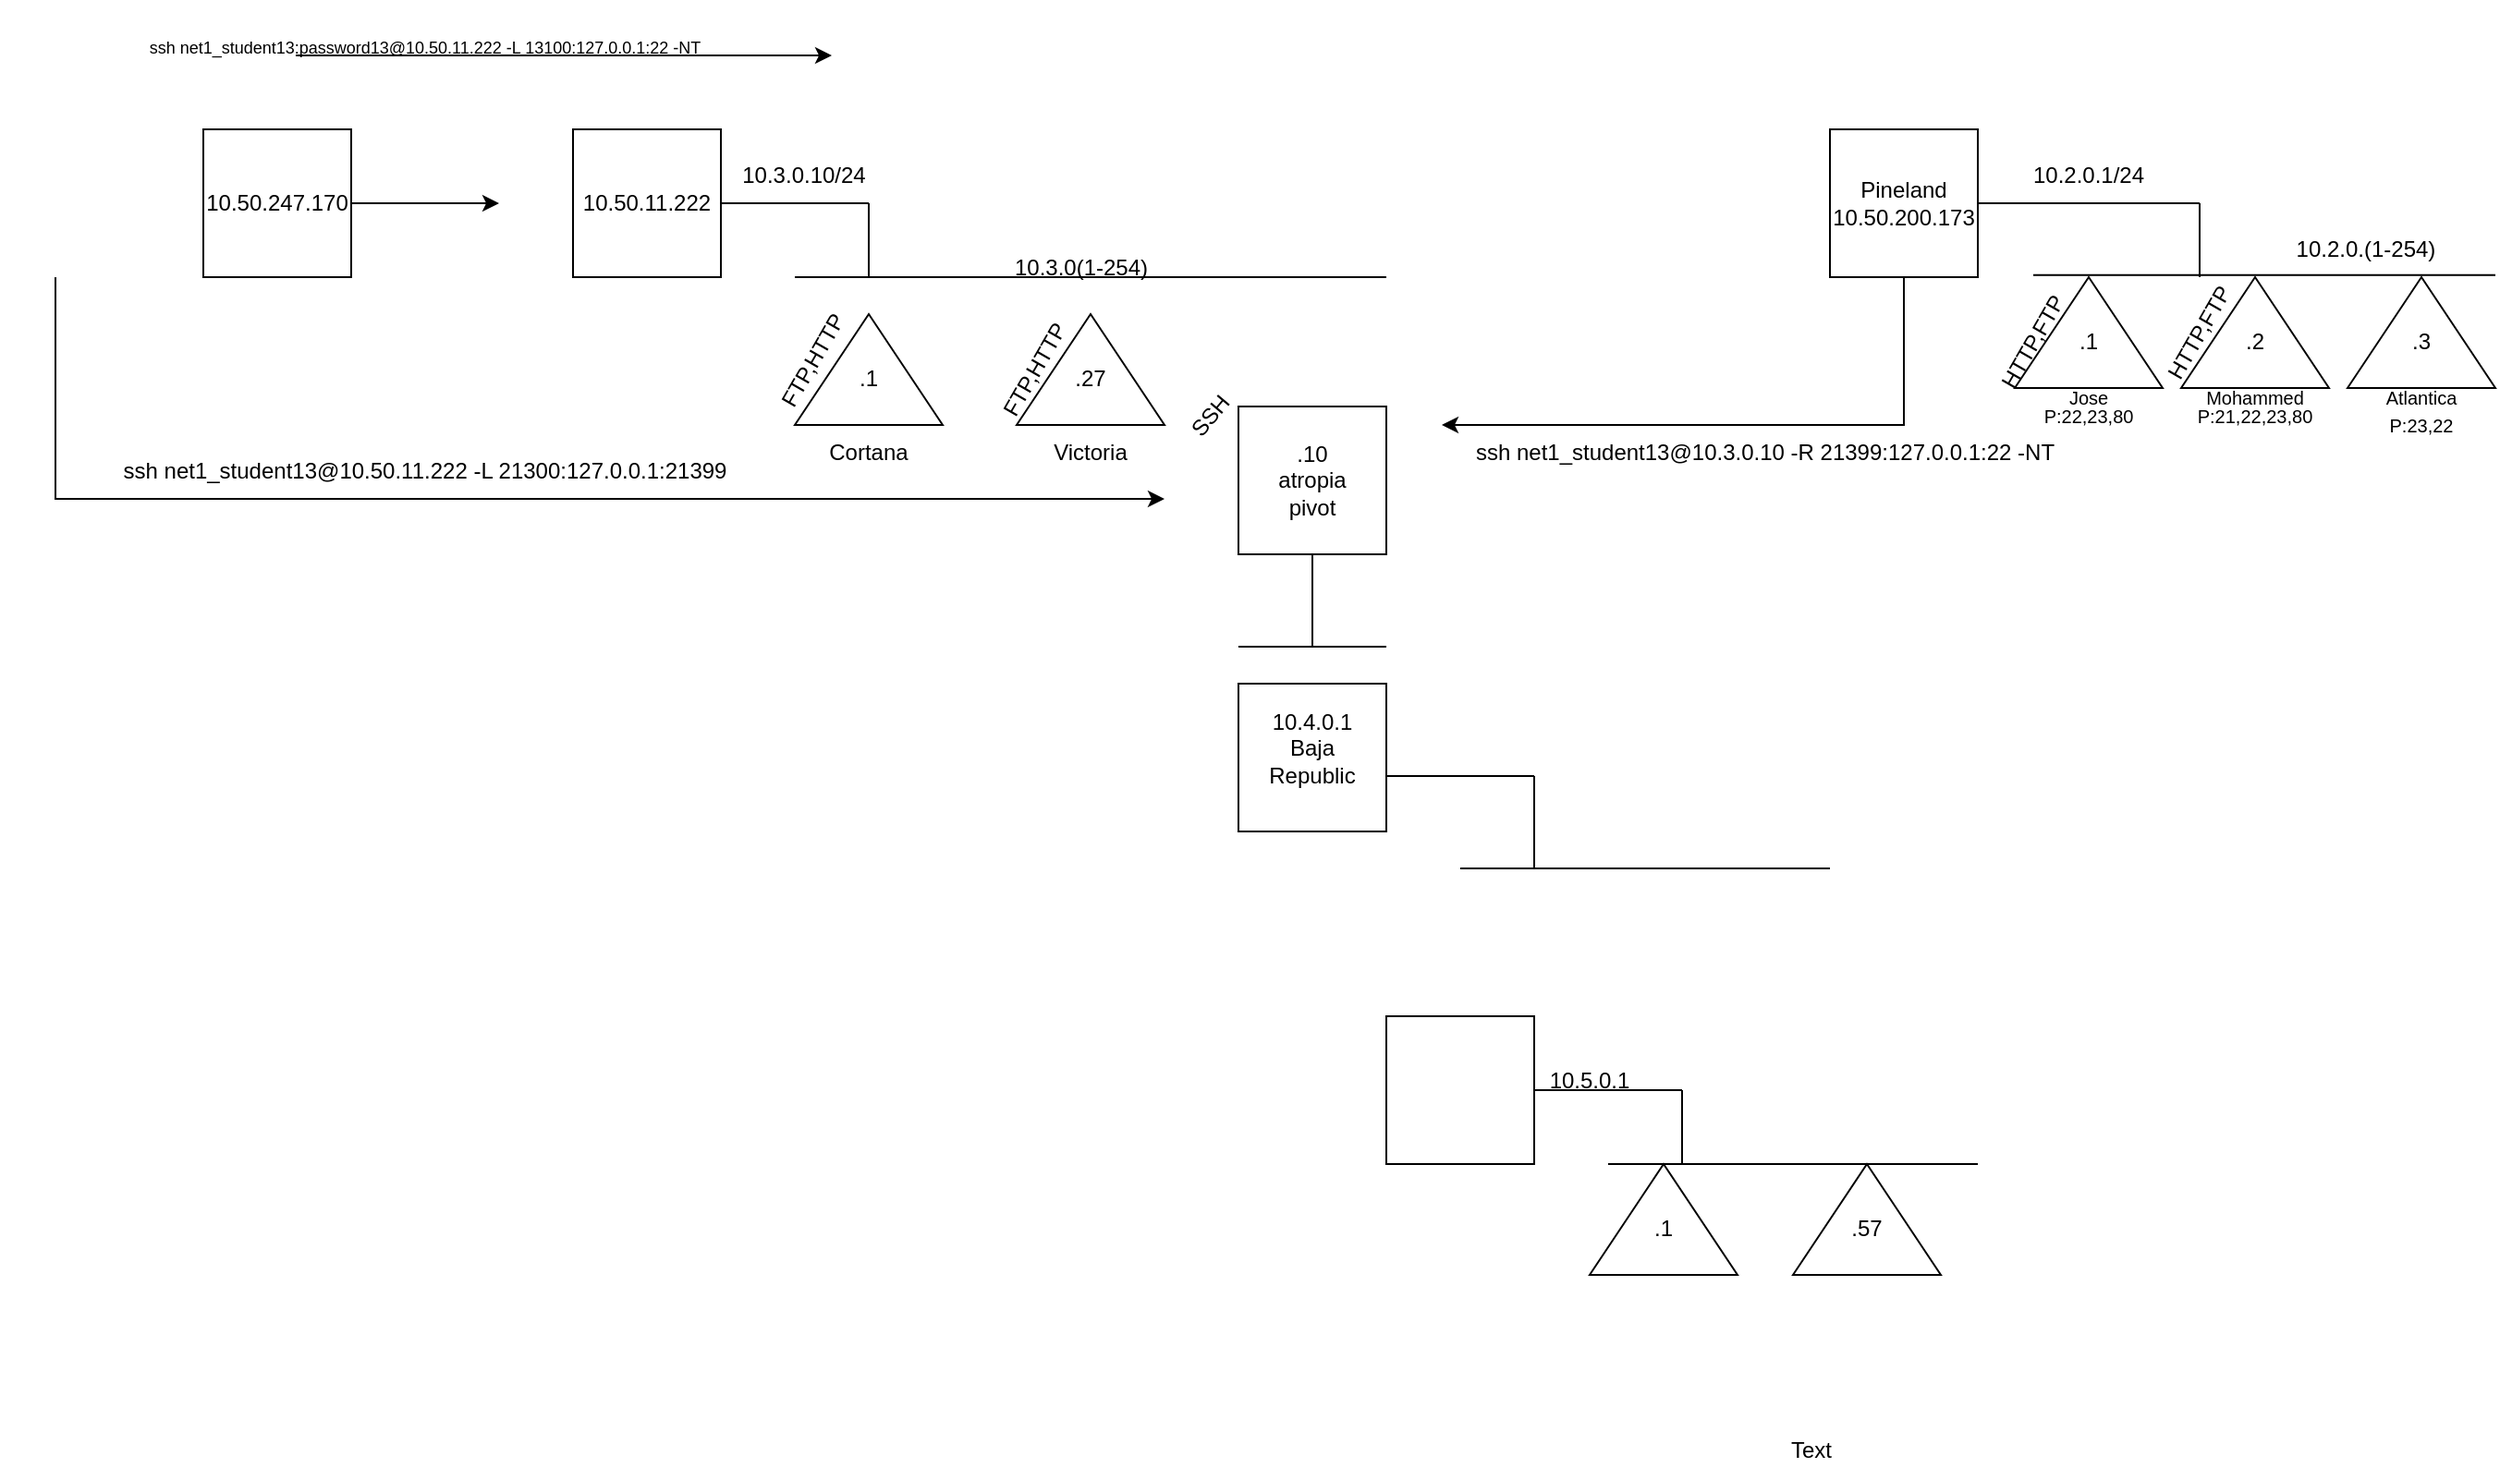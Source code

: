 <mxfile version="28.1.0">
  <diagram name="Page-1" id="X3XT8t_wL44adk2KUT9p">
    <mxGraphModel dx="1947" dy="607" grid="1" gridSize="10" guides="1" tooltips="1" connect="1" arrows="1" fold="1" page="1" pageScale="1" pageWidth="850" pageHeight="1100" math="0" shadow="0">
      <root>
        <mxCell id="0" />
        <mxCell id="1" parent="0" />
        <mxCell id="1VG2Icb_DeOwyi4LevRp-1" value="" style="whiteSpace=wrap;html=1;aspect=fixed;" vertex="1" parent="1">
          <mxGeometry x="80" y="200" width="80" height="80" as="geometry" />
        </mxCell>
        <mxCell id="1VG2Icb_DeOwyi4LevRp-2" value="" style="whiteSpace=wrap;html=1;aspect=fixed;" vertex="1" parent="1">
          <mxGeometry x="760" y="200" width="80" height="80" as="geometry" />
        </mxCell>
        <mxCell id="1VG2Icb_DeOwyi4LevRp-3" value="" style="endArrow=none;html=1;rounded=0;" edge="1" parent="1">
          <mxGeometry width="50" height="50" relative="1" as="geometry">
            <mxPoint x="160" y="240" as="sourcePoint" />
            <mxPoint x="240" y="240" as="targetPoint" />
          </mxGeometry>
        </mxCell>
        <mxCell id="1VG2Icb_DeOwyi4LevRp-4" value="" style="endArrow=none;html=1;rounded=0;" edge="1" parent="1">
          <mxGeometry width="50" height="50" relative="1" as="geometry">
            <mxPoint x="240" y="280" as="sourcePoint" />
            <mxPoint x="240" y="240" as="targetPoint" />
          </mxGeometry>
        </mxCell>
        <mxCell id="1VG2Icb_DeOwyi4LevRp-5" value="" style="endArrow=none;html=1;rounded=0;" edge="1" parent="1">
          <mxGeometry width="50" height="50" relative="1" as="geometry">
            <mxPoint x="200" y="280" as="sourcePoint" />
            <mxPoint x="520" y="280" as="targetPoint" />
          </mxGeometry>
        </mxCell>
        <mxCell id="1VG2Icb_DeOwyi4LevRp-7" value="" style="triangle;whiteSpace=wrap;html=1;rotation=-90;" vertex="1" parent="1">
          <mxGeometry x="210" y="290" width="60" height="80" as="geometry" />
        </mxCell>
        <mxCell id="1VG2Icb_DeOwyi4LevRp-8" value="" style="triangle;whiteSpace=wrap;html=1;rotation=-90;" vertex="1" parent="1">
          <mxGeometry x="330" y="290" width="60" height="80" as="geometry" />
        </mxCell>
        <mxCell id="1VG2Icb_DeOwyi4LevRp-9" value=".27" style="text;html=1;align=center;verticalAlign=middle;whiteSpace=wrap;rounded=0;" vertex="1" parent="1">
          <mxGeometry x="330" y="320" width="60" height="30" as="geometry" />
        </mxCell>
        <mxCell id="1VG2Icb_DeOwyi4LevRp-10" value=".1" style="text;html=1;align=center;verticalAlign=middle;whiteSpace=wrap;rounded=0;" vertex="1" parent="1">
          <mxGeometry x="210" y="320" width="60" height="30" as="geometry" />
        </mxCell>
        <mxCell id="1VG2Icb_DeOwyi4LevRp-11" value="FTP,HTTP" style="text;html=1;align=center;verticalAlign=middle;whiteSpace=wrap;rounded=0;rotation=-60;" vertex="1" parent="1">
          <mxGeometry x="180" y="310" width="60" height="30" as="geometry" />
        </mxCell>
        <mxCell id="1VG2Icb_DeOwyi4LevRp-12" value="FTP,HTTP" style="text;html=1;align=center;verticalAlign=middle;whiteSpace=wrap;rounded=0;rotation=-60;" vertex="1" parent="1">
          <mxGeometry x="300.0" y="315.001" width="60" height="30" as="geometry" />
        </mxCell>
        <mxCell id="1VG2Icb_DeOwyi4LevRp-13" value="Cortana" style="text;html=1;align=center;verticalAlign=middle;whiteSpace=wrap;rounded=0;" vertex="1" parent="1">
          <mxGeometry x="210" y="360" width="60" height="30" as="geometry" />
        </mxCell>
        <mxCell id="1VG2Icb_DeOwyi4LevRp-14" value="Victoria" style="text;html=1;align=center;verticalAlign=middle;whiteSpace=wrap;rounded=0;" vertex="1" parent="1">
          <mxGeometry x="330" y="360" width="60" height="30" as="geometry" />
        </mxCell>
        <mxCell id="1VG2Icb_DeOwyi4LevRp-15" value="10.3.0.10/24" style="text;html=1;align=center;verticalAlign=middle;whiteSpace=wrap;rounded=0;" vertex="1" parent="1">
          <mxGeometry x="170" y="210" width="70" height="30" as="geometry" />
        </mxCell>
        <mxCell id="1VG2Icb_DeOwyi4LevRp-16" value="10.3.0(1-254)" style="text;html=1;align=center;verticalAlign=middle;whiteSpace=wrap;rounded=0;" vertex="1" parent="1">
          <mxGeometry x="300" y="260" width="110" height="30" as="geometry" />
        </mxCell>
        <mxCell id="1VG2Icb_DeOwyi4LevRp-17" value="" style="whiteSpace=wrap;html=1;aspect=fixed;" vertex="1" parent="1">
          <mxGeometry x="-120" y="200" width="80" height="80" as="geometry" />
        </mxCell>
        <mxCell id="1VG2Icb_DeOwyi4LevRp-18" value="" style="endArrow=classic;html=1;rounded=0;" edge="1" parent="1">
          <mxGeometry width="50" height="50" relative="1" as="geometry">
            <mxPoint x="-40" y="240" as="sourcePoint" />
            <mxPoint x="40" y="240" as="targetPoint" />
          </mxGeometry>
        </mxCell>
        <mxCell id="1VG2Icb_DeOwyi4LevRp-19" value="10.50.247.170" style="text;html=1;align=center;verticalAlign=middle;whiteSpace=wrap;rounded=0;" vertex="1" parent="1">
          <mxGeometry x="-110" y="225" width="60" height="30" as="geometry" />
        </mxCell>
        <mxCell id="1VG2Icb_DeOwyi4LevRp-21" value="" style="endArrow=none;html=1;rounded=0;" edge="1" parent="1">
          <mxGeometry width="50" height="50" relative="1" as="geometry">
            <mxPoint x="840" y="240" as="sourcePoint" />
            <mxPoint x="960" y="240" as="targetPoint" />
          </mxGeometry>
        </mxCell>
        <mxCell id="1VG2Icb_DeOwyi4LevRp-22" value="" style="endArrow=none;html=1;rounded=0;" edge="1" parent="1">
          <mxGeometry width="50" height="50" relative="1" as="geometry">
            <mxPoint x="960" y="280" as="sourcePoint" />
            <mxPoint x="960" y="240" as="targetPoint" />
          </mxGeometry>
        </mxCell>
        <mxCell id="1VG2Icb_DeOwyi4LevRp-23" value="" style="endArrow=none;html=1;rounded=0;" edge="1" parent="1">
          <mxGeometry width="50" height="50" relative="1" as="geometry">
            <mxPoint x="870" y="278.82" as="sourcePoint" />
            <mxPoint x="1120" y="278.82" as="targetPoint" />
          </mxGeometry>
        </mxCell>
        <mxCell id="1VG2Icb_DeOwyi4LevRp-24" value="10.2.0.1/24" style="text;html=1;align=center;verticalAlign=middle;whiteSpace=wrap;rounded=0;" vertex="1" parent="1">
          <mxGeometry x="870" y="210" width="60" height="30" as="geometry" />
        </mxCell>
        <mxCell id="1VG2Icb_DeOwyi4LevRp-25" value="10.2.0.(1-254)" style="text;html=1;align=center;verticalAlign=middle;whiteSpace=wrap;rounded=0;" vertex="1" parent="1">
          <mxGeometry x="1010" y="250" width="80" height="30" as="geometry" />
        </mxCell>
        <mxCell id="1VG2Icb_DeOwyi4LevRp-27" value="" style="endArrow=classic;html=1;rounded=0;" edge="1" parent="1">
          <mxGeometry width="50" height="50" relative="1" as="geometry">
            <mxPoint x="-70" y="160" as="sourcePoint" />
            <mxPoint x="220" y="160" as="targetPoint" />
          </mxGeometry>
        </mxCell>
        <mxCell id="1VG2Icb_DeOwyi4LevRp-30" value="10.50.11.222" style="text;html=1;align=center;verticalAlign=middle;whiteSpace=wrap;rounded=0;" vertex="1" parent="1">
          <mxGeometry x="90" y="225" width="60" height="30" as="geometry" />
        </mxCell>
        <mxCell id="1VG2Icb_DeOwyi4LevRp-31" value="&lt;font style=&quot;font-size: 9px;&quot;&gt;ssh net1_student13:password13@10.50.11.222 -L 13100:127.0.0.1:22 -NT&lt;/font&gt;" style="text;html=1;align=center;verticalAlign=middle;whiteSpace=wrap;rounded=0;" vertex="1" parent="1">
          <mxGeometry x="-200" y="130" width="400" height="50" as="geometry" />
        </mxCell>
        <mxCell id="1VG2Icb_DeOwyi4LevRp-34" value="SSH" style="text;html=1;align=center;verticalAlign=middle;whiteSpace=wrap;rounded=0;rotation=-50;" vertex="1" parent="1">
          <mxGeometry x="395" y="340" width="60" height="30" as="geometry" />
        </mxCell>
        <mxCell id="1VG2Icb_DeOwyi4LevRp-37" value="" style="endArrow=classic;html=1;rounded=0;" edge="1" parent="1">
          <mxGeometry width="50" height="50" relative="1" as="geometry">
            <mxPoint x="-200" y="280" as="sourcePoint" />
            <mxPoint x="400" y="400" as="targetPoint" />
            <Array as="points">
              <mxPoint x="-200" y="400" />
            </Array>
          </mxGeometry>
        </mxCell>
        <mxCell id="1VG2Icb_DeOwyi4LevRp-38" value="ssh net1_student13@10.3.0.10 -R 21399:127.0.0.1:22 -NT" style="text;html=1;align=center;verticalAlign=middle;whiteSpace=wrap;rounded=0;" vertex="1" parent="1">
          <mxGeometry x="500" y="360" width="450" height="30" as="geometry" />
        </mxCell>
        <mxCell id="1VG2Icb_DeOwyi4LevRp-39" value="ssh net1_student13@10.50.11.222 -L 21300:127.0.0.1:21399" style="text;html=1;align=center;verticalAlign=middle;whiteSpace=wrap;rounded=0;" vertex="1" parent="1">
          <mxGeometry x="-230" y="370" width="460" height="30" as="geometry" />
        </mxCell>
        <mxCell id="1VG2Icb_DeOwyi4LevRp-40" value="" style="endArrow=classic;html=1;rounded=0;" edge="1" parent="1">
          <mxGeometry width="50" height="50" relative="1" as="geometry">
            <mxPoint x="800" y="280" as="sourcePoint" />
            <mxPoint x="550" y="360" as="targetPoint" />
            <Array as="points">
              <mxPoint x="800" y="360" />
              <mxPoint x="700" y="360" />
            </Array>
          </mxGeometry>
        </mxCell>
        <mxCell id="1VG2Icb_DeOwyi4LevRp-41" value="" style="whiteSpace=wrap;html=1;aspect=fixed;" vertex="1" parent="1">
          <mxGeometry x="440" y="350" width="80" height="80" as="geometry" />
        </mxCell>
        <mxCell id="1VG2Icb_DeOwyi4LevRp-43" value=".10&lt;div&gt;atropia pivot&lt;/div&gt;" style="text;html=1;align=center;verticalAlign=middle;whiteSpace=wrap;rounded=0;" vertex="1" parent="1">
          <mxGeometry x="450" y="375" width="60" height="30" as="geometry" />
        </mxCell>
        <mxCell id="1VG2Icb_DeOwyi4LevRp-45" value="Pineland&lt;div&gt;10.50.200.173&lt;/div&gt;" style="text;html=1;align=center;verticalAlign=middle;whiteSpace=wrap;rounded=0;" vertex="1" parent="1">
          <mxGeometry x="770" y="225" width="60" height="30" as="geometry" />
        </mxCell>
        <mxCell id="1VG2Icb_DeOwyi4LevRp-46" value="" style="triangle;whiteSpace=wrap;html=1;rotation=-90;" vertex="1" parent="1">
          <mxGeometry x="870" y="270" width="60" height="80" as="geometry" />
        </mxCell>
        <mxCell id="1VG2Icb_DeOwyi4LevRp-47" value="" style="triangle;whiteSpace=wrap;html=1;rotation=-90;" vertex="1" parent="1">
          <mxGeometry x="960" y="270" width="60" height="80" as="geometry" />
        </mxCell>
        <mxCell id="1VG2Icb_DeOwyi4LevRp-48" value="" style="triangle;whiteSpace=wrap;html=1;rotation=-90;" vertex="1" parent="1">
          <mxGeometry x="1050" y="270" width="60" height="80" as="geometry" />
        </mxCell>
        <mxCell id="1VG2Icb_DeOwyi4LevRp-49" value="&lt;font style=&quot;font-size: 10px;&quot;&gt;Mohammed&lt;/font&gt;" style="text;html=1;align=center;verticalAlign=middle;whiteSpace=wrap;rounded=0;" vertex="1" parent="1">
          <mxGeometry x="960" y="330" width="60" height="30" as="geometry" />
        </mxCell>
        <mxCell id="1VG2Icb_DeOwyi4LevRp-50" value="&lt;font style=&quot;font-size: 10px;&quot;&gt;Jose&lt;/font&gt;" style="text;html=1;align=center;verticalAlign=middle;whiteSpace=wrap;rounded=0;" vertex="1" parent="1">
          <mxGeometry x="870" y="330" width="60" height="30" as="geometry" />
        </mxCell>
        <mxCell id="1VG2Icb_DeOwyi4LevRp-51" value=".2" style="text;html=1;align=center;verticalAlign=middle;whiteSpace=wrap;rounded=0;" vertex="1" parent="1">
          <mxGeometry x="960" y="300" width="60" height="30" as="geometry" />
        </mxCell>
        <mxCell id="1VG2Icb_DeOwyi4LevRp-52" value=".1" style="text;html=1;align=center;verticalAlign=middle;whiteSpace=wrap;rounded=0;" vertex="1" parent="1">
          <mxGeometry x="870" y="300" width="60" height="30" as="geometry" />
        </mxCell>
        <mxCell id="1VG2Icb_DeOwyi4LevRp-53" value="HTTP,FTP" style="text;html=1;align=center;verticalAlign=middle;whiteSpace=wrap;rounded=0;rotation=-60;" vertex="1" parent="1">
          <mxGeometry x="840" y="300" width="60" height="30" as="geometry" />
        </mxCell>
        <mxCell id="1VG2Icb_DeOwyi4LevRp-54" value="HTTP,FTP" style="text;html=1;align=center;verticalAlign=middle;whiteSpace=wrap;rounded=0;rotation=-60;" vertex="1" parent="1">
          <mxGeometry x="930.0" y="295.001" width="60" height="30" as="geometry" />
        </mxCell>
        <mxCell id="1VG2Icb_DeOwyi4LevRp-55" value="&lt;font style=&quot;font-size: 10px;&quot;&gt;P:22,23,80&lt;/font&gt;" style="text;html=1;align=center;verticalAlign=middle;whiteSpace=wrap;rounded=0;" vertex="1" parent="1">
          <mxGeometry x="870" y="340" width="60" height="30" as="geometry" />
        </mxCell>
        <mxCell id="1VG2Icb_DeOwyi4LevRp-56" value=".3" style="text;html=1;align=center;verticalAlign=middle;whiteSpace=wrap;rounded=0;" vertex="1" parent="1">
          <mxGeometry x="1050" y="300" width="60" height="30" as="geometry" />
        </mxCell>
        <mxCell id="1VG2Icb_DeOwyi4LevRp-58" value="&lt;font style=&quot;font-size: 10px;&quot;&gt;P:21,22,23,80&lt;/font&gt;" style="text;html=1;align=center;verticalAlign=middle;whiteSpace=wrap;rounded=0;" vertex="1" parent="1">
          <mxGeometry x="960" y="340" width="60" height="30" as="geometry" />
        </mxCell>
        <mxCell id="1VG2Icb_DeOwyi4LevRp-59" value="&lt;span style=&quot;font-size: 10px;&quot;&gt;P:23,22&lt;/span&gt;" style="text;html=1;align=center;verticalAlign=middle;whiteSpace=wrap;rounded=0;" vertex="1" parent="1">
          <mxGeometry x="1050" y="345" width="60" height="30" as="geometry" />
        </mxCell>
        <mxCell id="1VG2Icb_DeOwyi4LevRp-60" value="&lt;font style=&quot;font-size: 10px;&quot;&gt;Atlantica&lt;/font&gt;" style="text;html=1;align=center;verticalAlign=middle;whiteSpace=wrap;rounded=0;" vertex="1" parent="1">
          <mxGeometry x="1050" y="330" width="60" height="30" as="geometry" />
        </mxCell>
        <mxCell id="1VG2Icb_DeOwyi4LevRp-61" value="" style="whiteSpace=wrap;html=1;aspect=fixed;" vertex="1" parent="1">
          <mxGeometry x="440" y="500" width="80" height="80" as="geometry" />
        </mxCell>
        <mxCell id="1VG2Icb_DeOwyi4LevRp-62" value="10.4.0.1&lt;div&gt;Baja Republic&lt;/div&gt;" style="text;html=1;align=center;verticalAlign=middle;whiteSpace=wrap;rounded=0;" vertex="1" parent="1">
          <mxGeometry x="450" y="520" width="60" height="30" as="geometry" />
        </mxCell>
        <mxCell id="1VG2Icb_DeOwyi4LevRp-63" value="" style="whiteSpace=wrap;html=1;aspect=fixed;" vertex="1" parent="1">
          <mxGeometry x="520" y="680" width="80" height="80" as="geometry" />
        </mxCell>
        <mxCell id="1VG2Icb_DeOwyi4LevRp-64" value="10.5.0.1" style="text;html=1;align=center;verticalAlign=middle;whiteSpace=wrap;rounded=0;" vertex="1" parent="1">
          <mxGeometry x="600" y="700" width="60" height="30" as="geometry" />
        </mxCell>
        <mxCell id="1VG2Icb_DeOwyi4LevRp-65" value="" style="endArrow=none;html=1;rounded=0;" edge="1" parent="1">
          <mxGeometry width="50" height="50" relative="1" as="geometry">
            <mxPoint x="480" y="480" as="sourcePoint" />
            <mxPoint x="480" y="430" as="targetPoint" />
          </mxGeometry>
        </mxCell>
        <mxCell id="1VG2Icb_DeOwyi4LevRp-66" value="" style="endArrow=none;html=1;rounded=0;" edge="1" parent="1">
          <mxGeometry width="50" height="50" relative="1" as="geometry">
            <mxPoint x="440" y="480" as="sourcePoint" />
            <mxPoint x="520" y="480" as="targetPoint" />
          </mxGeometry>
        </mxCell>
        <mxCell id="1VG2Icb_DeOwyi4LevRp-67" value="" style="endArrow=none;html=1;rounded=0;" edge="1" parent="1">
          <mxGeometry width="50" height="50" relative="1" as="geometry">
            <mxPoint x="520" y="550" as="sourcePoint" />
            <mxPoint x="600" y="550" as="targetPoint" />
          </mxGeometry>
        </mxCell>
        <mxCell id="1VG2Icb_DeOwyi4LevRp-68" value="" style="endArrow=none;html=1;rounded=0;" edge="1" parent="1">
          <mxGeometry width="50" height="50" relative="1" as="geometry">
            <mxPoint x="600" y="600" as="sourcePoint" />
            <mxPoint x="600" y="550" as="targetPoint" />
          </mxGeometry>
        </mxCell>
        <mxCell id="1VG2Icb_DeOwyi4LevRp-69" value="" style="endArrow=none;html=1;rounded=0;" edge="1" parent="1">
          <mxGeometry width="50" height="50" relative="1" as="geometry">
            <mxPoint x="560" y="600" as="sourcePoint" />
            <mxPoint x="760" y="600" as="targetPoint" />
          </mxGeometry>
        </mxCell>
        <mxCell id="1VG2Icb_DeOwyi4LevRp-71" value="" style="endArrow=none;html=1;rounded=0;" edge="1" parent="1">
          <mxGeometry width="50" height="50" relative="1" as="geometry">
            <mxPoint x="600" y="720" as="sourcePoint" />
            <mxPoint x="680" y="720" as="targetPoint" />
          </mxGeometry>
        </mxCell>
        <mxCell id="1VG2Icb_DeOwyi4LevRp-72" value="" style="endArrow=none;html=1;rounded=0;" edge="1" parent="1">
          <mxGeometry width="50" height="50" relative="1" as="geometry">
            <mxPoint x="680" y="760" as="sourcePoint" />
            <mxPoint x="680" y="720" as="targetPoint" />
          </mxGeometry>
        </mxCell>
        <mxCell id="1VG2Icb_DeOwyi4LevRp-73" value="" style="endArrow=none;html=1;rounded=0;" edge="1" parent="1">
          <mxGeometry width="50" height="50" relative="1" as="geometry">
            <mxPoint x="640" y="760" as="sourcePoint" />
            <mxPoint x="840" y="760" as="targetPoint" />
          </mxGeometry>
        </mxCell>
        <mxCell id="1VG2Icb_DeOwyi4LevRp-74" value="" style="triangle;whiteSpace=wrap;html=1;rotation=-90;" vertex="1" parent="1">
          <mxGeometry x="640" y="750" width="60" height="80" as="geometry" />
        </mxCell>
        <mxCell id="1VG2Icb_DeOwyi4LevRp-75" value="" style="triangle;whiteSpace=wrap;html=1;rotation=-90;" vertex="1" parent="1">
          <mxGeometry x="750" y="750" width="60" height="80" as="geometry" />
        </mxCell>
        <mxCell id="1VG2Icb_DeOwyi4LevRp-76" value=".1" style="text;html=1;align=center;verticalAlign=middle;whiteSpace=wrap;rounded=0;" vertex="1" parent="1">
          <mxGeometry x="640" y="780" width="60" height="30" as="geometry" />
        </mxCell>
        <mxCell id="1VG2Icb_DeOwyi4LevRp-77" value="Text" style="text;html=1;align=center;verticalAlign=middle;whiteSpace=wrap;rounded=0;" vertex="1" parent="1">
          <mxGeometry x="720" y="900" width="60" height="30" as="geometry" />
        </mxCell>
        <mxCell id="1VG2Icb_DeOwyi4LevRp-78" value=".57" style="text;html=1;align=center;verticalAlign=middle;whiteSpace=wrap;rounded=0;" vertex="1" parent="1">
          <mxGeometry x="750" y="780" width="60" height="30" as="geometry" />
        </mxCell>
      </root>
    </mxGraphModel>
  </diagram>
</mxfile>
